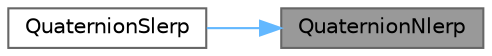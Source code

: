 digraph "QuaternionNlerp"
{
 // INTERACTIVE_SVG=YES
 // LATEX_PDF_SIZE
  bgcolor="transparent";
  edge [fontname=Helvetica,fontsize=10,labelfontname=Helvetica,labelfontsize=10];
  node [fontname=Helvetica,fontsize=10,shape=box,height=0.2,width=0.4];
  rankdir="RL";
  Node1 [label="QuaternionNlerp",height=0.2,width=0.4,color="gray40", fillcolor="grey60", style="filled", fontcolor="black",tooltip=" "];
  Node1 -> Node2 [dir="back",color="steelblue1",style="solid"];
  Node2 [label="QuaternionSlerp",height=0.2,width=0.4,color="grey40", fillcolor="white", style="filled",URL="$raymath_8h.html#ab653195bf6545ca4dc3951bd391fd06f",tooltip=" "];
}
